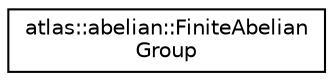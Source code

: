digraph "Graphical Class Hierarchy"
{
  edge [fontname="Helvetica",fontsize="10",labelfontname="Helvetica",labelfontsize="10"];
  node [fontname="Helvetica",fontsize="10",shape=record];
  rankdir="LR";
  Node1 [label="atlas::abelian::FiniteAbelian\lGroup",height=0.2,width=0.4,color="black", fillcolor="white", style="filled",URL="$classatlas_1_1abelian_1_1FiniteAbelianGroup.html"];
}
